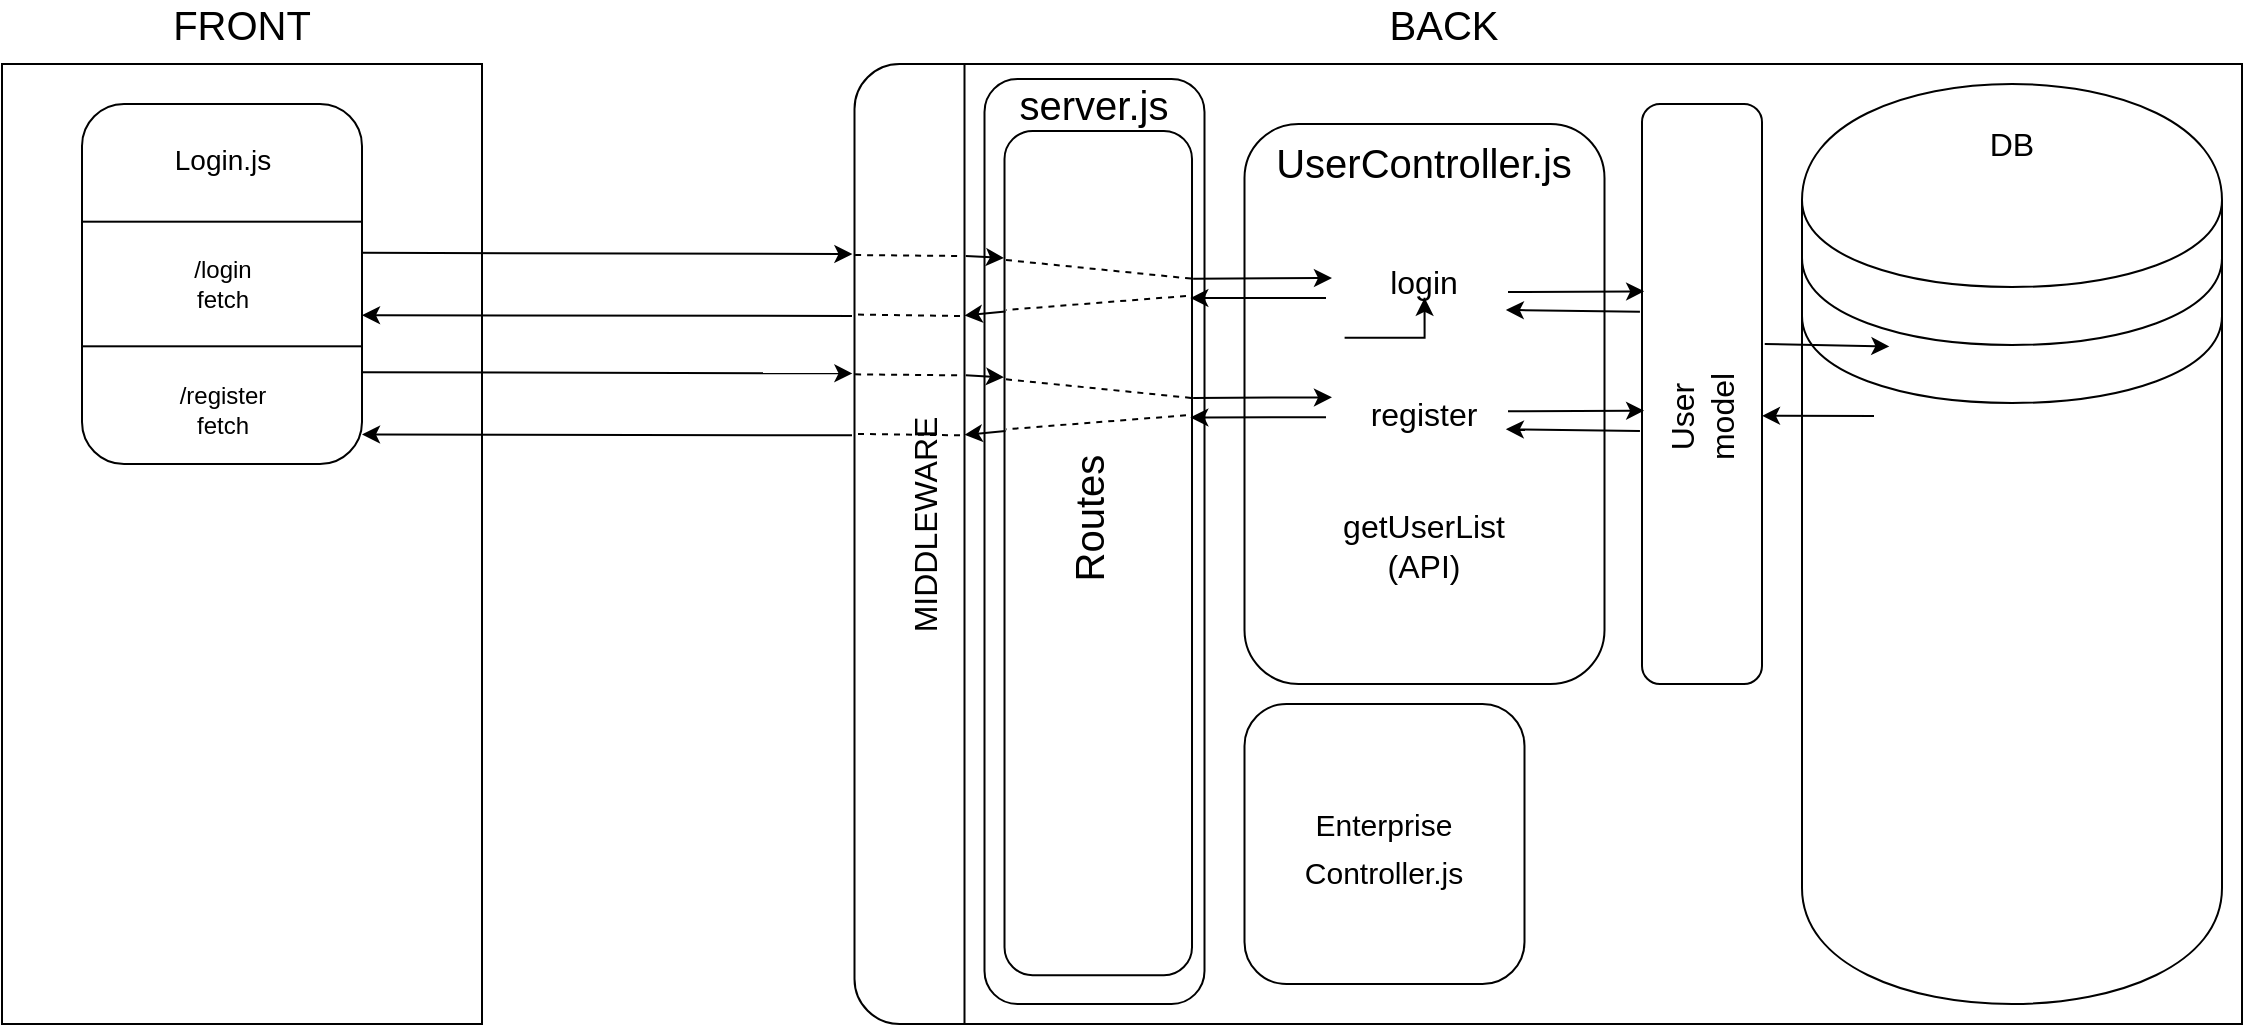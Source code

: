 <mxfile version="13.0.7" type="device"><diagram id="plOfwpkVATXjTSz2BJ2k" name="Página-1"><mxGraphModel dx="981" dy="583" grid="1" gridSize="10" guides="1" tooltips="1" connect="1" arrows="1" fold="1" page="1" pageScale="1" pageWidth="1169" pageHeight="827" math="0" shadow="0"><root><mxCell id="0"/><mxCell id="1" parent="0"/><mxCell id="WEBaIFuUMWjp64iopC_o-1" value="" style="rounded=0;whiteSpace=wrap;html=1;" vertex="1" parent="1"><mxGeometry x="80" y="40" width="240" height="480" as="geometry"/></mxCell><mxCell id="WEBaIFuUMWjp64iopC_o-9" value="" style="rounded=1;whiteSpace=wrap;html=1;" vertex="1" parent="1"><mxGeometry x="506.25" y="40" width="150" height="480" as="geometry"/></mxCell><mxCell id="WEBaIFuUMWjp64iopC_o-2" value="" style="rounded=0;whiteSpace=wrap;html=1;" vertex="1" parent="1"><mxGeometry x="561.25" y="40" width="638.75" height="480" as="geometry"/></mxCell><mxCell id="WEBaIFuUMWjp64iopC_o-31" value="" style="shape=datastore;whiteSpace=wrap;html=1;fontSize=16;" vertex="1" parent="1"><mxGeometry x="980" y="50" width="210" height="460" as="geometry"/></mxCell><mxCell id="WEBaIFuUMWjp64iopC_o-10" value="&lt;font style=&quot;font-size: 16px&quot;&gt;MIDDLEWARE&lt;/font&gt;" style="text;html=1;strokeColor=none;fillColor=none;align=center;verticalAlign=middle;whiteSpace=wrap;rounded=0;rotation=-90;" vertex="1" parent="1"><mxGeometry x="521.25" y="260" width="40" height="20" as="geometry"/></mxCell><mxCell id="WEBaIFuUMWjp64iopC_o-13" value="&lt;font style=&quot;font-size: 20px&quot;&gt;FRONT&lt;/font&gt;" style="text;html=1;strokeColor=none;fillColor=none;align=center;verticalAlign=middle;whiteSpace=wrap;rounded=0;" vertex="1" parent="1"><mxGeometry x="180" y="10" width="40" height="20" as="geometry"/></mxCell><mxCell id="WEBaIFuUMWjp64iopC_o-14" value="BACK" style="text;html=1;strokeColor=none;fillColor=none;align=center;verticalAlign=middle;whiteSpace=wrap;rounded=0;fontSize=20;" vertex="1" parent="1"><mxGeometry x="781.25" y="10" width="40" height="20" as="geometry"/></mxCell><mxCell id="WEBaIFuUMWjp64iopC_o-15" value="" style="rounded=1;whiteSpace=wrap;html=1;fontSize=20;" vertex="1" parent="1"><mxGeometry x="571.25" y="47.5" width="110" height="462.5" as="geometry"/></mxCell><mxCell id="WEBaIFuUMWjp64iopC_o-16" value="server.js" style="text;html=1;strokeColor=none;fillColor=none;align=center;verticalAlign=middle;whiteSpace=wrap;rounded=0;fontSize=20;" vertex="1" parent="1"><mxGeometry x="606.25" y="50" width="40" height="20" as="geometry"/></mxCell><mxCell id="WEBaIFuUMWjp64iopC_o-17" value="" style="rounded=1;whiteSpace=wrap;html=1;fontSize=20;rotation=-90;" vertex="1" parent="1"><mxGeometry x="417.04" y="237.67" width="422.18" height="93.75" as="geometry"/></mxCell><mxCell id="WEBaIFuUMWjp64iopC_o-18" value="Routes" style="text;html=1;strokeColor=none;fillColor=none;align=center;verticalAlign=middle;whiteSpace=wrap;rounded=0;fontSize=20;rotation=-90;" vertex="1" parent="1"><mxGeometry x="602.5" y="257.5" width="40" height="20" as="geometry"/></mxCell><mxCell id="WEBaIFuUMWjp64iopC_o-21" value="&lt;font style=&quot;font-size: 15px&quot;&gt;Enterprise&lt;br&gt;Controller.js&lt;/font&gt;" style="rounded=1;whiteSpace=wrap;html=1;fontSize=20;" vertex="1" parent="1"><mxGeometry x="701.25" y="360" width="140" height="140" as="geometry"/></mxCell><mxCell id="WEBaIFuUMWjp64iopC_o-27" value="" style="rounded=1;whiteSpace=wrap;html=1;fontSize=16;" vertex="1" parent="1"><mxGeometry x="900" y="60" width="60" height="290" as="geometry"/></mxCell><mxCell id="WEBaIFuUMWjp64iopC_o-28" value="User model" style="text;html=1;strokeColor=none;fillColor=none;align=center;verticalAlign=middle;whiteSpace=wrap;rounded=0;fontSize=16;rotation=-90;" vertex="1" parent="1"><mxGeometry x="910" y="206.25" width="40" height="20" as="geometry"/></mxCell><mxCell id="WEBaIFuUMWjp64iopC_o-30" value="DB" style="text;html=1;strokeColor=none;fillColor=none;align=center;verticalAlign=middle;whiteSpace=wrap;rounded=0;fontSize=16;" vertex="1" parent="1"><mxGeometry x="1065" y="70" width="40" height="20" as="geometry"/></mxCell><mxCell id="WEBaIFuUMWjp64iopC_o-33" value="" style="group" vertex="1" connectable="0" parent="1"><mxGeometry x="701.25" y="70" width="180" height="280" as="geometry"/></mxCell><mxCell id="WEBaIFuUMWjp64iopC_o-19" value="" style="rounded=1;whiteSpace=wrap;html=1;fontSize=20;" vertex="1" parent="WEBaIFuUMWjp64iopC_o-33"><mxGeometry width="180" height="280" as="geometry"/></mxCell><mxCell id="WEBaIFuUMWjp64iopC_o-20" value="UserController.js" style="text;html=1;strokeColor=none;fillColor=none;align=center;verticalAlign=middle;whiteSpace=wrap;rounded=0;fontSize=20;" vertex="1" parent="WEBaIFuUMWjp64iopC_o-33"><mxGeometry x="70" y="9.655" width="40" height="19.31" as="geometry"/></mxCell><mxCell id="WEBaIFuUMWjp64iopC_o-24" value="&lt;font style=&quot;font-size: 16px&quot;&gt;login&lt;/font&gt;" style="text;html=1;strokeColor=none;fillColor=none;align=center;verticalAlign=middle;whiteSpace=wrap;rounded=0;fontSize=20;" vertex="1" parent="WEBaIFuUMWjp64iopC_o-33"><mxGeometry x="70" y="67.586" width="40" height="19.31" as="geometry"/></mxCell><mxCell id="WEBaIFuUMWjp64iopC_o-25" value="register" style="text;html=1;strokeColor=none;fillColor=none;align=center;verticalAlign=middle;whiteSpace=wrap;rounded=0;fontSize=16;" vertex="1" parent="WEBaIFuUMWjp64iopC_o-33"><mxGeometry x="70" y="135.172" width="40" height="19.31" as="geometry"/></mxCell><mxCell id="WEBaIFuUMWjp64iopC_o-26" value="getUserList&lt;br&gt;(API)" style="text;html=1;strokeColor=none;fillColor=none;align=center;verticalAlign=middle;whiteSpace=wrap;rounded=0;fontSize=16;" vertex="1" parent="WEBaIFuUMWjp64iopC_o-33"><mxGeometry x="70" y="201.552" width="40" height="19.31" as="geometry"/></mxCell><mxCell id="WEBaIFuUMWjp64iopC_o-32" style="edgeStyle=orthogonalEdgeStyle;rounded=0;orthogonalLoop=1;jettySize=auto;html=1;exitX=0.5;exitY=1;exitDx=0;exitDy=0;fontSize=16;" edge="1" parent="WEBaIFuUMWjp64iopC_o-33" source="WEBaIFuUMWjp64iopC_o-24" target="WEBaIFuUMWjp64iopC_o-24"><mxGeometry relative="1" as="geometry"/></mxCell><mxCell id="WEBaIFuUMWjp64iopC_o-39" value="" style="group" vertex="1" connectable="0" parent="1"><mxGeometry x="120" y="60" width="140" height="180" as="geometry"/></mxCell><mxCell id="WEBaIFuUMWjp64iopC_o-37" value="" style="group" vertex="1" connectable="0" parent="WEBaIFuUMWjp64iopC_o-39"><mxGeometry width="140" height="180" as="geometry"/></mxCell><mxCell id="WEBaIFuUMWjp64iopC_o-35" value="" style="group" vertex="1" connectable="0" parent="WEBaIFuUMWjp64iopC_o-37"><mxGeometry width="140" height="180" as="geometry"/></mxCell><mxCell id="WEBaIFuUMWjp64iopC_o-6" value="" style="rounded=0;whiteSpace=wrap;html=1;" vertex="1" parent="WEBaIFuUMWjp64iopC_o-35"><mxGeometry y="58.846" width="140" height="62.308" as="geometry"/></mxCell><mxCell id="WEBaIFuUMWjp64iopC_o-3" value="" style="rounded=1;whiteSpace=wrap;html=1;" vertex="1" parent="WEBaIFuUMWjp64iopC_o-35"><mxGeometry width="140" height="180" as="geometry"/></mxCell><mxCell id="WEBaIFuUMWjp64iopC_o-36" value="" style="rounded=0;whiteSpace=wrap;html=1;fontSize=16;" vertex="1" parent="WEBaIFuUMWjp64iopC_o-35"><mxGeometry y="58.846" width="140" height="62.308" as="geometry"/></mxCell><mxCell id="WEBaIFuUMWjp64iopC_o-4" value="&lt;font style=&quot;font-size: 14px&quot;&gt;Login.js&lt;/font&gt;" style="text;html=1;strokeColor=none;fillColor=none;align=center;verticalAlign=middle;whiteSpace=wrap;rounded=0;" vertex="1" parent="WEBaIFuUMWjp64iopC_o-35"><mxGeometry x="46.667" y="13.846" width="46.667" height="27.692" as="geometry"/></mxCell><mxCell id="WEBaIFuUMWjp64iopC_o-7" value="/login fetch" style="text;html=1;strokeColor=none;fillColor=none;align=center;verticalAlign=middle;whiteSpace=wrap;rounded=0;" vertex="1" parent="WEBaIFuUMWjp64iopC_o-35"><mxGeometry x="46.667" y="76.154" width="46.667" height="27.692" as="geometry"/></mxCell><mxCell id="WEBaIFuUMWjp64iopC_o-8" value="/register fetch" style="text;html=1;strokeColor=none;fillColor=none;align=center;verticalAlign=middle;whiteSpace=wrap;rounded=0;" vertex="1" parent="WEBaIFuUMWjp64iopC_o-35"><mxGeometry x="46.667" y="139.652" width="46.667" height="27.692" as="geometry"/></mxCell><mxCell id="WEBaIFuUMWjp64iopC_o-40" value="" style="endArrow=classic;html=1;fontSize=16;exitX=1;exitY=0.25;exitDx=0;exitDy=0;entryX=-0.007;entryY=0.198;entryDx=0;entryDy=0;entryPerimeter=0;" edge="1" parent="1" source="WEBaIFuUMWjp64iopC_o-36" target="WEBaIFuUMWjp64iopC_o-9"><mxGeometry width="50" height="50" relative="1" as="geometry"><mxPoint x="640" y="400" as="sourcePoint"/><mxPoint x="690" y="350" as="targetPoint"/></mxGeometry></mxCell><mxCell id="WEBaIFuUMWjp64iopC_o-41" value="" style="endArrow=classic;html=1;fontSize=16;exitX=0.001;exitY=0.2;exitDx=0;exitDy=0;exitPerimeter=0;" edge="1" parent="1" source="WEBaIFuUMWjp64iopC_o-2"><mxGeometry width="50" height="50" relative="1" as="geometry"><mxPoint x="561" y="129" as="sourcePoint"/><mxPoint x="581" y="137" as="targetPoint"/></mxGeometry></mxCell><mxCell id="WEBaIFuUMWjp64iopC_o-42" value="" style="endArrow=classic;html=1;fontSize=16;exitX=0.825;exitY=1.006;exitDx=0;exitDy=0;exitPerimeter=0;entryX=0.243;entryY=0.275;entryDx=0;entryDy=0;entryPerimeter=0;" edge="1" parent="1" source="WEBaIFuUMWjp64iopC_o-17" target="WEBaIFuUMWjp64iopC_o-19"><mxGeometry width="50" height="50" relative="1" as="geometry"><mxPoint x="640" y="300" as="sourcePoint"/><mxPoint x="690" y="250" as="targetPoint"/></mxGeometry></mxCell><mxCell id="WEBaIFuUMWjp64iopC_o-43" value="" style="endArrow=none;dashed=1;html=1;fontSize=16;exitX=0.002;exitY=0.199;exitDx=0;exitDy=0;exitPerimeter=0;entryX=0.352;entryY=0.2;entryDx=0;entryDy=0;entryPerimeter=0;" edge="1" parent="1" source="WEBaIFuUMWjp64iopC_o-9" target="WEBaIFuUMWjp64iopC_o-9"><mxGeometry width="50" height="50" relative="1" as="geometry"><mxPoint x="640" y="300" as="sourcePoint"/><mxPoint x="690" y="250" as="targetPoint"/></mxGeometry></mxCell><mxCell id="WEBaIFuUMWjp64iopC_o-44" value="" style="endArrow=none;dashed=1;html=1;fontSize=16;entryX=0.825;entryY=0.998;entryDx=0;entryDy=0;entryPerimeter=0;" edge="1" parent="1" target="WEBaIFuUMWjp64iopC_o-17"><mxGeometry width="50" height="50" relative="1" as="geometry"><mxPoint x="582" y="138" as="sourcePoint"/><mxPoint x="690" y="250" as="targetPoint"/></mxGeometry></mxCell><mxCell id="WEBaIFuUMWjp64iopC_o-45" value="" style="endArrow=classic;html=1;fontSize=16;exitX=0.732;exitY=0.3;exitDx=0;exitDy=0;exitPerimeter=0;entryX=0.018;entryY=0.323;entryDx=0;entryDy=0;entryPerimeter=0;" edge="1" parent="1" source="WEBaIFuUMWjp64iopC_o-19" target="WEBaIFuUMWjp64iopC_o-27"><mxGeometry width="50" height="50" relative="1" as="geometry"><mxPoint x="640" y="300" as="sourcePoint"/><mxPoint x="690" y="250" as="targetPoint"/></mxGeometry></mxCell><mxCell id="WEBaIFuUMWjp64iopC_o-47" value="" style="endArrow=classic;html=1;fontSize=16;exitX=-0.017;exitY=0.358;exitDx=0;exitDy=0;exitPerimeter=0;entryX=0.726;entryY=0.332;entryDx=0;entryDy=0;entryPerimeter=0;" edge="1" parent="1" source="WEBaIFuUMWjp64iopC_o-27" target="WEBaIFuUMWjp64iopC_o-19"><mxGeometry width="50" height="50" relative="1" as="geometry"><mxPoint x="911.08" y="163.67" as="sourcePoint"/><mxPoint x="843.01" y="164.0" as="targetPoint"/></mxGeometry></mxCell><mxCell id="WEBaIFuUMWjp64iopC_o-52" value="" style="endArrow=classic;html=1;fontSize=16;entryX=0.802;entryY=0.991;entryDx=0;entryDy=0;entryPerimeter=0;" edge="1" parent="1" target="WEBaIFuUMWjp64iopC_o-17"><mxGeometry width="50" height="50" relative="1" as="geometry"><mxPoint x="742" y="157" as="sourcePoint"/><mxPoint x="685.568" y="157.337" as="targetPoint"/></mxGeometry></mxCell><mxCell id="WEBaIFuUMWjp64iopC_o-54" value="" style="endArrow=none;dashed=1;html=1;fontSize=16;" edge="1" parent="1"><mxGeometry width="50" height="50" relative="1" as="geometry"><mxPoint x="672" y="156" as="sourcePoint"/><mxPoint x="582" y="163" as="targetPoint"/></mxGeometry></mxCell><mxCell id="WEBaIFuUMWjp64iopC_o-55" value="" style="endArrow=classic;html=1;fontSize=16;entryX=0;entryY=0.262;entryDx=0;entryDy=0;entryPerimeter=0;exitX=0.786;exitY=0.005;exitDx=0;exitDy=0;exitPerimeter=0;" edge="1" parent="1" source="WEBaIFuUMWjp64iopC_o-17" target="WEBaIFuUMWjp64iopC_o-2"><mxGeometry width="50" height="50" relative="1" as="geometry"><mxPoint x="581" y="143" as="sourcePoint"/><mxPoint x="571" y="139.0" as="targetPoint"/></mxGeometry></mxCell><mxCell id="WEBaIFuUMWjp64iopC_o-56" value="" style="endArrow=none;dashed=1;html=1;fontSize=16;entryX=-0.002;entryY=0.261;entryDx=0;entryDy=0;entryPerimeter=0;" edge="1" parent="1" target="WEBaIFuUMWjp64iopC_o-9"><mxGeometry width="50" height="50" relative="1" as="geometry"><mxPoint x="559" y="166" as="sourcePoint"/><mxPoint x="516.55" y="132.56" as="targetPoint"/></mxGeometry></mxCell><mxCell id="WEBaIFuUMWjp64iopC_o-57" value="" style="endArrow=classic;html=1;fontSize=16;entryX=1;entryY=0.75;entryDx=0;entryDy=0;" edge="1" parent="1" target="WEBaIFuUMWjp64iopC_o-36"><mxGeometry width="50" height="50" relative="1" as="geometry"><mxPoint x="505" y="166" as="sourcePoint"/><mxPoint x="269.02" y="97" as="targetPoint"/></mxGeometry></mxCell><mxCell id="WEBaIFuUMWjp64iopC_o-58" value="" style="endArrow=classic;html=1;fontSize=16;exitX=1;exitY=0.25;exitDx=0;exitDy=0;entryX=-0.007;entryY=0.198;entryDx=0;entryDy=0;entryPerimeter=0;" edge="1" parent="1"><mxGeometry width="50" height="50" relative="1" as="geometry"><mxPoint x="260" y="194.083" as="sourcePoint"/><mxPoint x="505.2" y="194.7" as="targetPoint"/></mxGeometry></mxCell><mxCell id="WEBaIFuUMWjp64iopC_o-59" value="" style="endArrow=classic;html=1;fontSize=16;exitX=0.001;exitY=0.2;exitDx=0;exitDy=0;exitPerimeter=0;" edge="1" parent="1"><mxGeometry width="50" height="50" relative="1" as="geometry"><mxPoint x="561.889" y="195.66" as="sourcePoint"/><mxPoint x="581" y="196.66" as="targetPoint"/></mxGeometry></mxCell><mxCell id="WEBaIFuUMWjp64iopC_o-60" value="" style="endArrow=classic;html=1;fontSize=16;exitX=0.825;exitY=1.006;exitDx=0;exitDy=0;exitPerimeter=0;entryX=0.243;entryY=0.275;entryDx=0;entryDy=0;entryPerimeter=0;" edge="1" parent="1"><mxGeometry width="50" height="50" relative="1" as="geometry"><mxPoint x="675.568" y="206.997" as="sourcePoint"/><mxPoint x="744.99" y="206.66" as="targetPoint"/></mxGeometry></mxCell><mxCell id="WEBaIFuUMWjp64iopC_o-61" value="" style="endArrow=none;dashed=1;html=1;fontSize=16;exitX=0.002;exitY=0.199;exitDx=0;exitDy=0;exitPerimeter=0;entryX=0.352;entryY=0.2;entryDx=0;entryDy=0;entryPerimeter=0;" edge="1" parent="1"><mxGeometry width="50" height="50" relative="1" as="geometry"><mxPoint x="506.55" y="195.18" as="sourcePoint"/><mxPoint x="559.05" y="195.66" as="targetPoint"/></mxGeometry></mxCell><mxCell id="WEBaIFuUMWjp64iopC_o-62" value="" style="endArrow=none;dashed=1;html=1;fontSize=16;entryX=0.825;entryY=0.998;entryDx=0;entryDy=0;entryPerimeter=0;" edge="1" parent="1"><mxGeometry width="50" height="50" relative="1" as="geometry"><mxPoint x="582" y="197.66" as="sourcePoint"/><mxPoint x="674.818" y="206.997" as="targetPoint"/></mxGeometry></mxCell><mxCell id="WEBaIFuUMWjp64iopC_o-63" value="" style="endArrow=classic;html=1;fontSize=16;exitX=0.732;exitY=0.3;exitDx=0;exitDy=0;exitPerimeter=0;entryX=0.018;entryY=0.323;entryDx=0;entryDy=0;entryPerimeter=0;" edge="1" parent="1"><mxGeometry width="50" height="50" relative="1" as="geometry"><mxPoint x="833.01" y="213.66" as="sourcePoint"/><mxPoint x="901.08" y="213.33" as="targetPoint"/></mxGeometry></mxCell><mxCell id="WEBaIFuUMWjp64iopC_o-64" value="" style="endArrow=classic;html=1;fontSize=16;exitX=0.995;exitY=0.32;exitDx=0;exitDy=0;exitPerimeter=0;" edge="1" parent="1"><mxGeometry width="50" height="50" relative="1" as="geometry"><mxPoint x="961.38" y="180.0" as="sourcePoint"/><mxPoint x="1023.68" y="181.2" as="targetPoint"/></mxGeometry></mxCell><mxCell id="WEBaIFuUMWjp64iopC_o-65" value="" style="endArrow=classic;html=1;fontSize=16;exitX=-0.017;exitY=0.358;exitDx=0;exitDy=0;exitPerimeter=0;entryX=0.726;entryY=0.332;entryDx=0;entryDy=0;entryPerimeter=0;" edge="1" parent="1"><mxGeometry width="50" height="50" relative="1" as="geometry"><mxPoint x="898.98" y="223.48" as="sourcePoint"/><mxPoint x="831.93" y="222.62" as="targetPoint"/></mxGeometry></mxCell><mxCell id="WEBaIFuUMWjp64iopC_o-68" value="" style="endArrow=classic;html=1;fontSize=16;entryX=1;entryY=0.355;entryDx=0;entryDy=0;entryPerimeter=0;" edge="1" parent="1"><mxGeometry width="50" height="50" relative="1" as="geometry"><mxPoint x="1016.0" y="215.96" as="sourcePoint"/><mxPoint x="960" y="215.91" as="targetPoint"/></mxGeometry></mxCell><mxCell id="WEBaIFuUMWjp64iopC_o-69" value="" style="endArrow=classic;html=1;fontSize=16;entryX=0.802;entryY=0.991;entryDx=0;entryDy=0;entryPerimeter=0;" edge="1" parent="1"><mxGeometry width="50" height="50" relative="1" as="geometry"><mxPoint x="742" y="216.66" as="sourcePoint"/><mxPoint x="674.161" y="216.707" as="targetPoint"/></mxGeometry></mxCell><mxCell id="WEBaIFuUMWjp64iopC_o-70" value="" style="endArrow=none;dashed=1;html=1;fontSize=16;" edge="1" parent="1"><mxGeometry width="50" height="50" relative="1" as="geometry"><mxPoint x="672" y="215.66" as="sourcePoint"/><mxPoint x="582" y="222.66" as="targetPoint"/></mxGeometry></mxCell><mxCell id="WEBaIFuUMWjp64iopC_o-71" value="" style="endArrow=classic;html=1;fontSize=16;entryX=0;entryY=0.262;entryDx=0;entryDy=0;entryPerimeter=0;exitX=0.786;exitY=0.005;exitDx=0;exitDy=0;exitPerimeter=0;" edge="1" parent="1"><mxGeometry width="50" height="50" relative="1" as="geometry"><mxPoint x="581.724" y="223.462" as="sourcePoint"/><mxPoint x="561.25" y="225.42" as="targetPoint"/></mxGeometry></mxCell><mxCell id="WEBaIFuUMWjp64iopC_o-72" value="" style="endArrow=none;dashed=1;html=1;fontSize=16;entryX=-0.002;entryY=0.261;entryDx=0;entryDy=0;entryPerimeter=0;" edge="1" parent="1"><mxGeometry width="50" height="50" relative="1" as="geometry"><mxPoint x="559" y="225.66" as="sourcePoint"/><mxPoint x="505.95" y="224.94" as="targetPoint"/></mxGeometry></mxCell><mxCell id="WEBaIFuUMWjp64iopC_o-73" value="" style="endArrow=classic;html=1;fontSize=16;entryX=1;entryY=0.75;entryDx=0;entryDy=0;" edge="1" parent="1"><mxGeometry width="50" height="50" relative="1" as="geometry"><mxPoint x="505" y="225.66" as="sourcePoint"/><mxPoint x="260" y="225.237" as="targetPoint"/></mxGeometry></mxCell></root></mxGraphModel></diagram></mxfile>